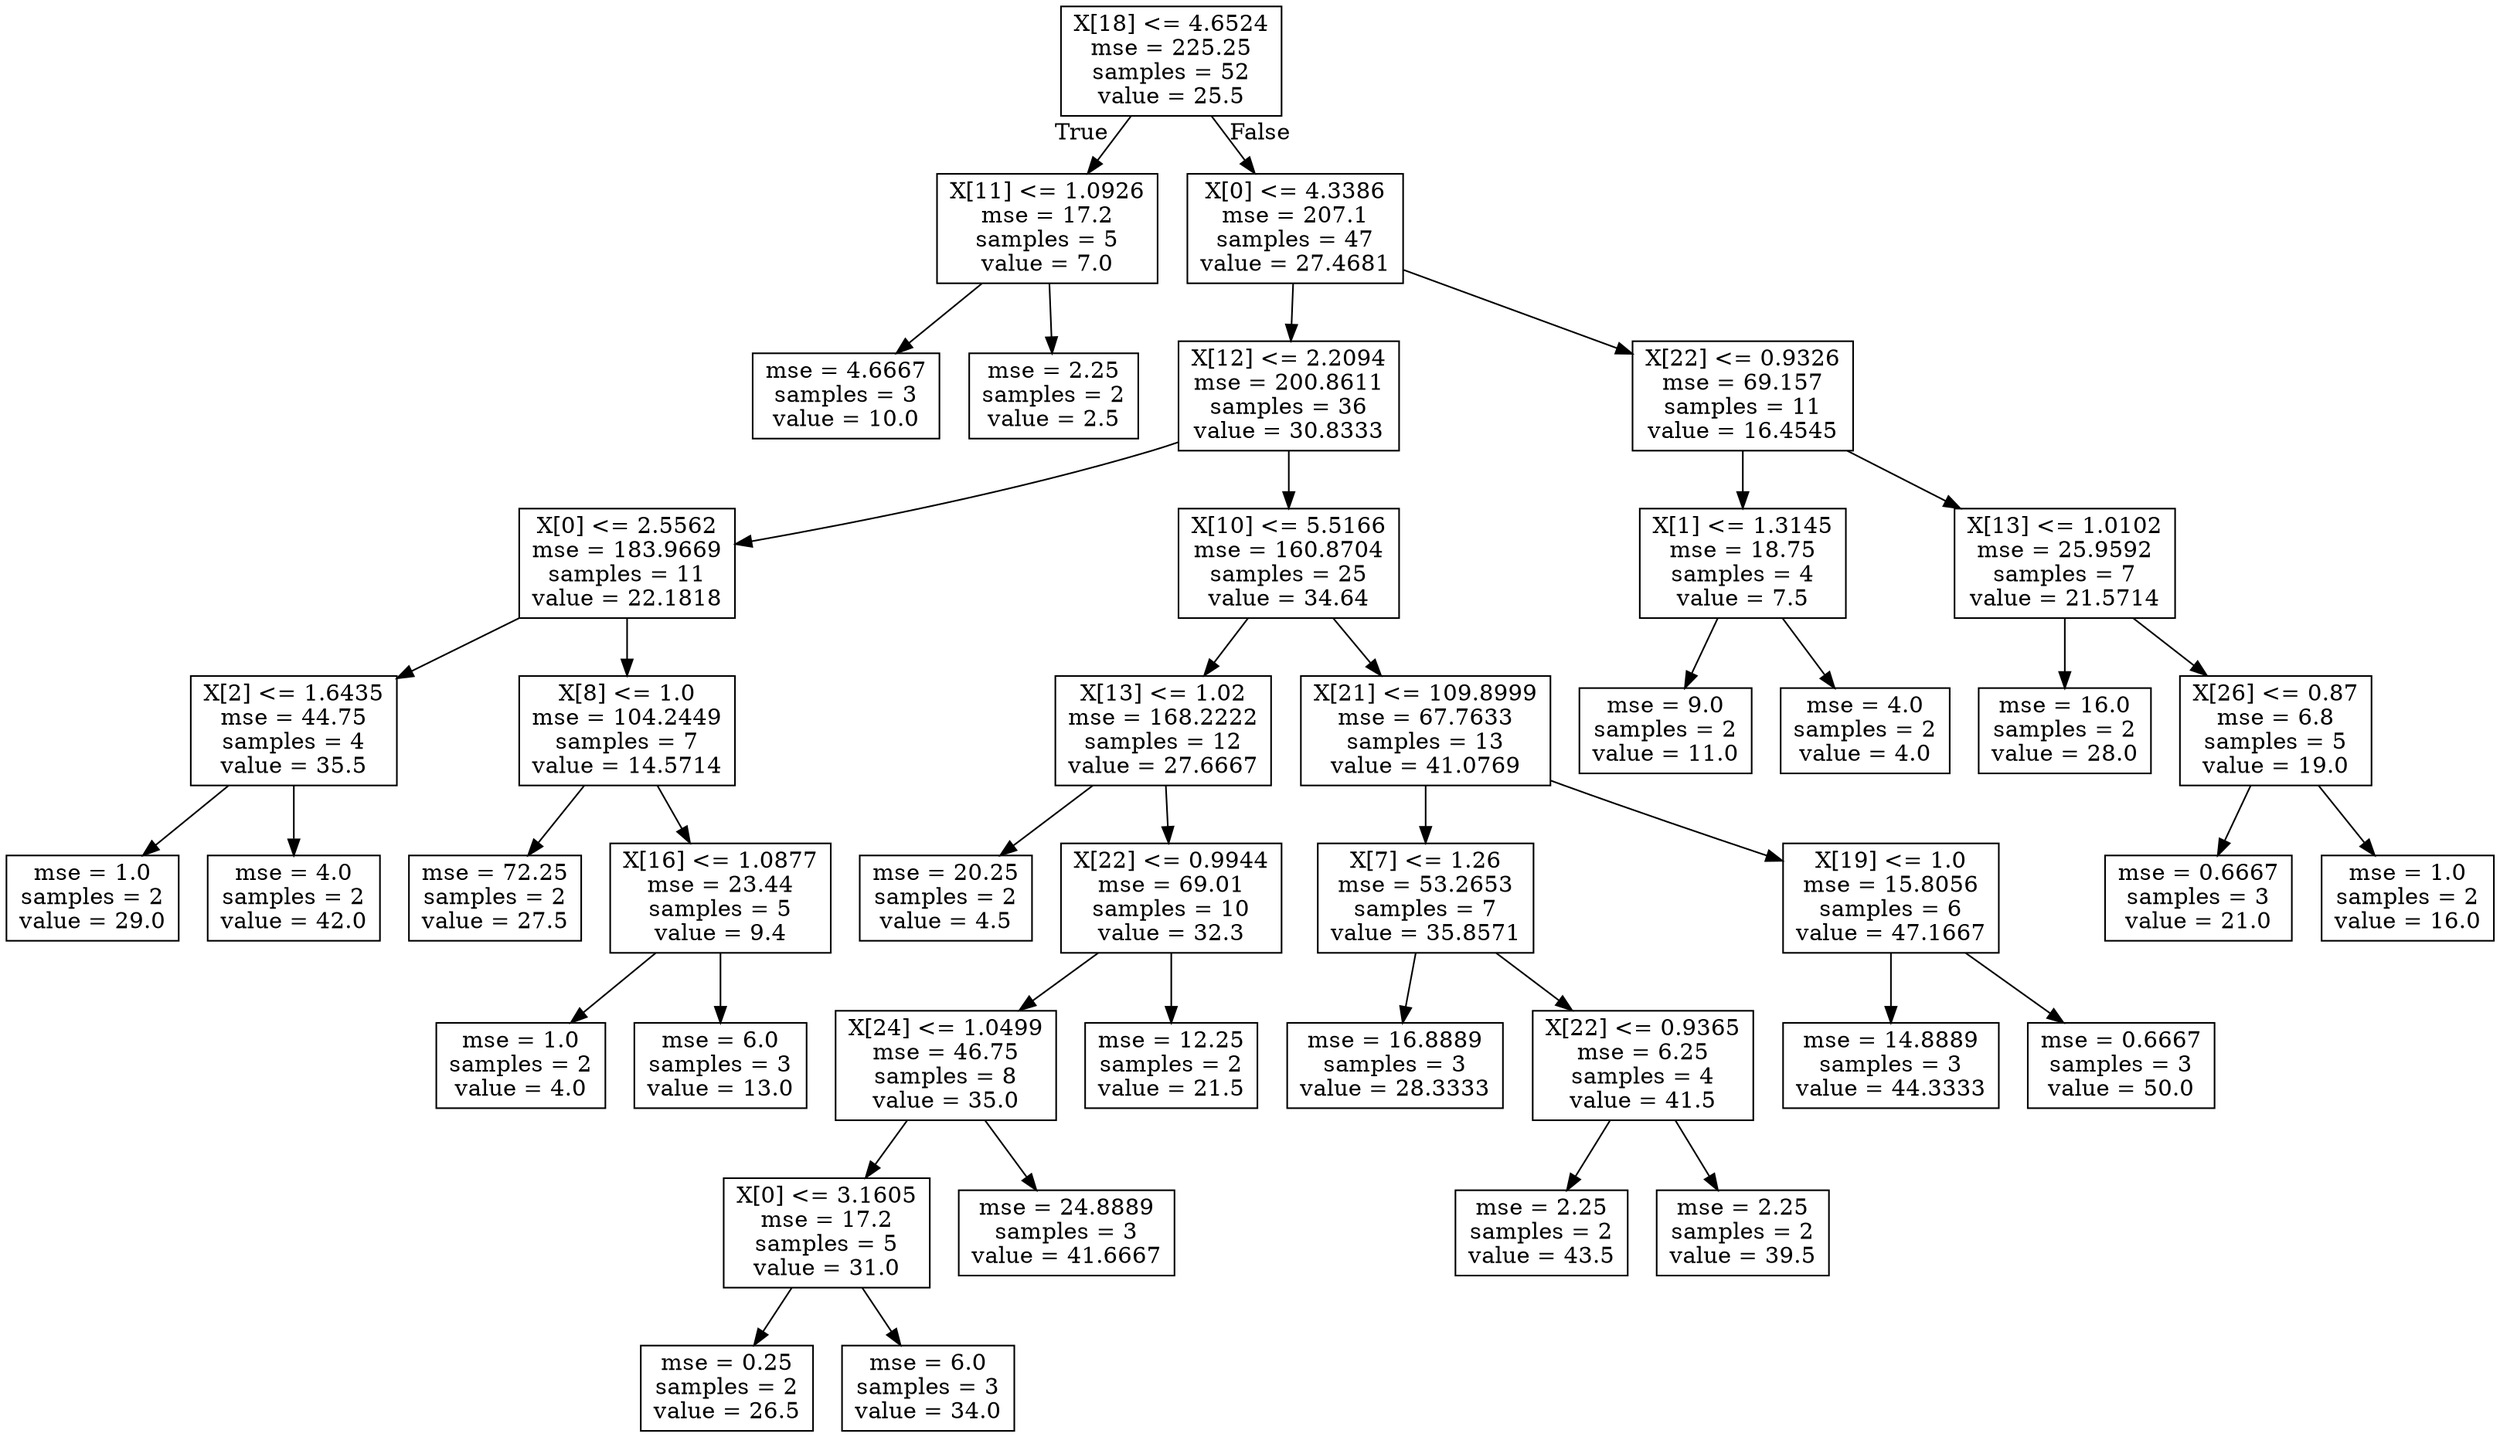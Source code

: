 digraph Tree {
node [shape=box] ;
0 [label="X[18] <= 4.6524\nmse = 225.25\nsamples = 52\nvalue = 25.5"] ;
1 [label="X[11] <= 1.0926\nmse = 17.2\nsamples = 5\nvalue = 7.0"] ;
0 -> 1 [labeldistance=2.5, labelangle=45, headlabel="True"] ;
2 [label="mse = 4.6667\nsamples = 3\nvalue = 10.0"] ;
1 -> 2 ;
3 [label="mse = 2.25\nsamples = 2\nvalue = 2.5"] ;
1 -> 3 ;
4 [label="X[0] <= 4.3386\nmse = 207.1\nsamples = 47\nvalue = 27.4681"] ;
0 -> 4 [labeldistance=2.5, labelangle=-45, headlabel="False"] ;
5 [label="X[12] <= 2.2094\nmse = 200.8611\nsamples = 36\nvalue = 30.8333"] ;
4 -> 5 ;
6 [label="X[0] <= 2.5562\nmse = 183.9669\nsamples = 11\nvalue = 22.1818"] ;
5 -> 6 ;
7 [label="X[2] <= 1.6435\nmse = 44.75\nsamples = 4\nvalue = 35.5"] ;
6 -> 7 ;
8 [label="mse = 1.0\nsamples = 2\nvalue = 29.0"] ;
7 -> 8 ;
9 [label="mse = 4.0\nsamples = 2\nvalue = 42.0"] ;
7 -> 9 ;
10 [label="X[8] <= 1.0\nmse = 104.2449\nsamples = 7\nvalue = 14.5714"] ;
6 -> 10 ;
11 [label="mse = 72.25\nsamples = 2\nvalue = 27.5"] ;
10 -> 11 ;
12 [label="X[16] <= 1.0877\nmse = 23.44\nsamples = 5\nvalue = 9.4"] ;
10 -> 12 ;
13 [label="mse = 1.0\nsamples = 2\nvalue = 4.0"] ;
12 -> 13 ;
14 [label="mse = 6.0\nsamples = 3\nvalue = 13.0"] ;
12 -> 14 ;
15 [label="X[10] <= 5.5166\nmse = 160.8704\nsamples = 25\nvalue = 34.64"] ;
5 -> 15 ;
16 [label="X[13] <= 1.02\nmse = 168.2222\nsamples = 12\nvalue = 27.6667"] ;
15 -> 16 ;
17 [label="mse = 20.25\nsamples = 2\nvalue = 4.5"] ;
16 -> 17 ;
18 [label="X[22] <= 0.9944\nmse = 69.01\nsamples = 10\nvalue = 32.3"] ;
16 -> 18 ;
19 [label="X[24] <= 1.0499\nmse = 46.75\nsamples = 8\nvalue = 35.0"] ;
18 -> 19 ;
20 [label="X[0] <= 3.1605\nmse = 17.2\nsamples = 5\nvalue = 31.0"] ;
19 -> 20 ;
21 [label="mse = 0.25\nsamples = 2\nvalue = 26.5"] ;
20 -> 21 ;
22 [label="mse = 6.0\nsamples = 3\nvalue = 34.0"] ;
20 -> 22 ;
23 [label="mse = 24.8889\nsamples = 3\nvalue = 41.6667"] ;
19 -> 23 ;
24 [label="mse = 12.25\nsamples = 2\nvalue = 21.5"] ;
18 -> 24 ;
25 [label="X[21] <= 109.8999\nmse = 67.7633\nsamples = 13\nvalue = 41.0769"] ;
15 -> 25 ;
26 [label="X[7] <= 1.26\nmse = 53.2653\nsamples = 7\nvalue = 35.8571"] ;
25 -> 26 ;
27 [label="mse = 16.8889\nsamples = 3\nvalue = 28.3333"] ;
26 -> 27 ;
28 [label="X[22] <= 0.9365\nmse = 6.25\nsamples = 4\nvalue = 41.5"] ;
26 -> 28 ;
29 [label="mse = 2.25\nsamples = 2\nvalue = 43.5"] ;
28 -> 29 ;
30 [label="mse = 2.25\nsamples = 2\nvalue = 39.5"] ;
28 -> 30 ;
31 [label="X[19] <= 1.0\nmse = 15.8056\nsamples = 6\nvalue = 47.1667"] ;
25 -> 31 ;
32 [label="mse = 14.8889\nsamples = 3\nvalue = 44.3333"] ;
31 -> 32 ;
33 [label="mse = 0.6667\nsamples = 3\nvalue = 50.0"] ;
31 -> 33 ;
34 [label="X[22] <= 0.9326\nmse = 69.157\nsamples = 11\nvalue = 16.4545"] ;
4 -> 34 ;
35 [label="X[1] <= 1.3145\nmse = 18.75\nsamples = 4\nvalue = 7.5"] ;
34 -> 35 ;
36 [label="mse = 9.0\nsamples = 2\nvalue = 11.0"] ;
35 -> 36 ;
37 [label="mse = 4.0\nsamples = 2\nvalue = 4.0"] ;
35 -> 37 ;
38 [label="X[13] <= 1.0102\nmse = 25.9592\nsamples = 7\nvalue = 21.5714"] ;
34 -> 38 ;
39 [label="mse = 16.0\nsamples = 2\nvalue = 28.0"] ;
38 -> 39 ;
40 [label="X[26] <= 0.87\nmse = 6.8\nsamples = 5\nvalue = 19.0"] ;
38 -> 40 ;
41 [label="mse = 0.6667\nsamples = 3\nvalue = 21.0"] ;
40 -> 41 ;
42 [label="mse = 1.0\nsamples = 2\nvalue = 16.0"] ;
40 -> 42 ;
}